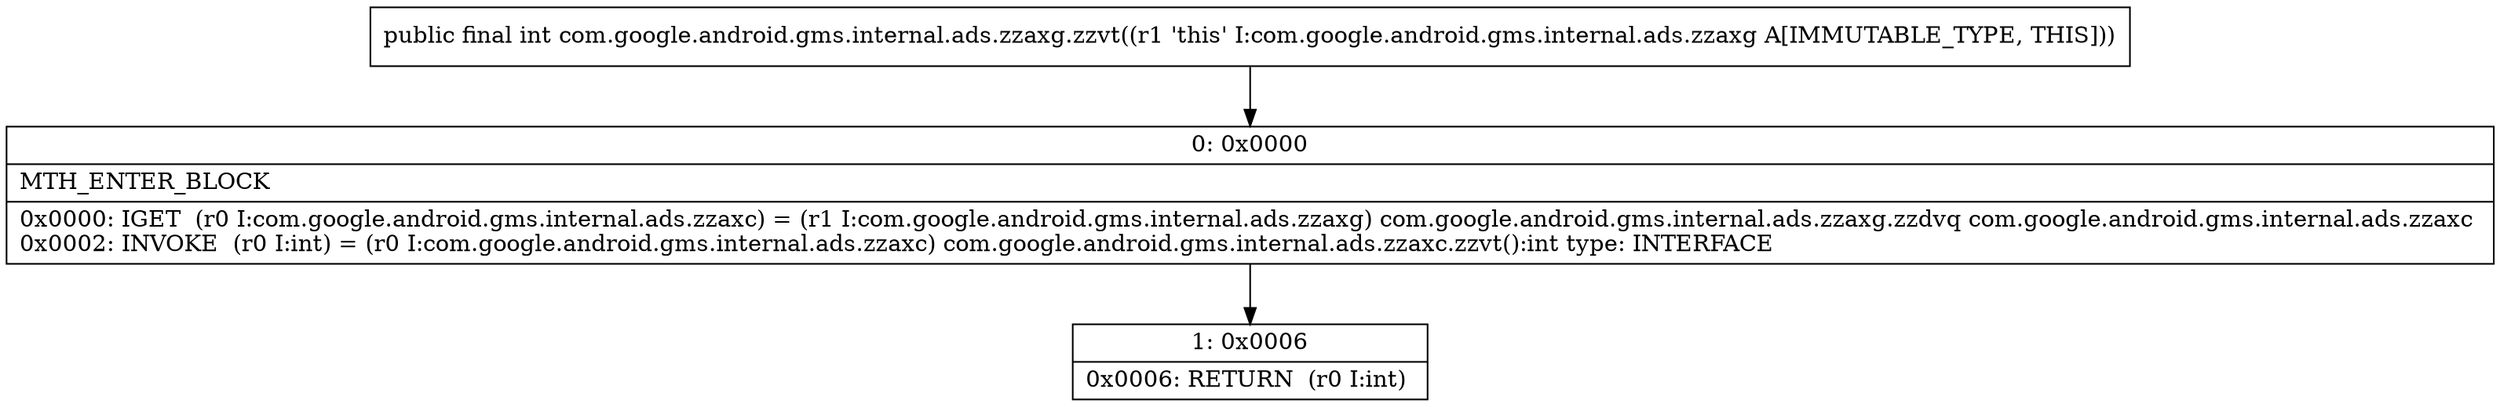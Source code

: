 digraph "CFG forcom.google.android.gms.internal.ads.zzaxg.zzvt()I" {
Node_0 [shape=record,label="{0\:\ 0x0000|MTH_ENTER_BLOCK\l|0x0000: IGET  (r0 I:com.google.android.gms.internal.ads.zzaxc) = (r1 I:com.google.android.gms.internal.ads.zzaxg) com.google.android.gms.internal.ads.zzaxg.zzdvq com.google.android.gms.internal.ads.zzaxc \l0x0002: INVOKE  (r0 I:int) = (r0 I:com.google.android.gms.internal.ads.zzaxc) com.google.android.gms.internal.ads.zzaxc.zzvt():int type: INTERFACE \l}"];
Node_1 [shape=record,label="{1\:\ 0x0006|0x0006: RETURN  (r0 I:int) \l}"];
MethodNode[shape=record,label="{public final int com.google.android.gms.internal.ads.zzaxg.zzvt((r1 'this' I:com.google.android.gms.internal.ads.zzaxg A[IMMUTABLE_TYPE, THIS])) }"];
MethodNode -> Node_0;
Node_0 -> Node_1;
}

